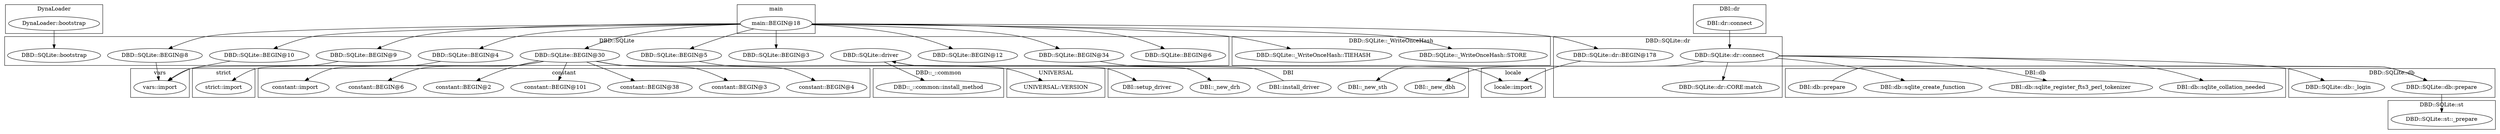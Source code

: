 digraph {
graph [overlap=false]
subgraph cluster_DBD_SQLite_st {
	label="DBD::SQLite::st";
	"DBD::SQLite::st::_prepare";
}
subgraph cluster_locale {
	label="locale";
	"locale::import";
}
subgraph cluster_DynaLoader {
	label="DynaLoader";
	"DynaLoader::bootstrap";
}
subgraph cluster_DBI {
	label="DBI";
	"DBI::_new_dbh";
	"DBI::install_driver";
	"DBI::_new_sth";
	"DBI::setup_driver";
	"DBI::_new_drh";
}
subgraph cluster_vars {
	label="vars";
	"vars::import";
}
subgraph cluster_main {
	label="main";
	"main::BEGIN@18";
}
subgraph cluster_strict {
	label="strict";
	"strict::import";
}
subgraph cluster_DBD_SQLite_dr {
	label="DBD::SQLite::dr";
	"DBD::SQLite::dr::connect";
	"DBD::SQLite::dr::BEGIN@178";
	"DBD::SQLite::dr::CORE:match";
}
subgraph cluster_DBI_db {
	label="DBI::db";
	"DBI::db::sqlite_create_function";
	"DBI::db::sqlite_collation_needed";
	"DBI::db::sqlite_register_fts3_perl_tokenizer";
	"DBI::db::prepare";
}
subgraph cluster_UNIVERSAL {
	label="UNIVERSAL";
	"UNIVERSAL::VERSION";
}
subgraph cluster_DBD_SQLite {
	label="DBD::SQLite";
	"DBD::SQLite::BEGIN@9";
	"DBD::SQLite::BEGIN@3";
	"DBD::SQLite::BEGIN@34";
	"DBD::SQLite::bootstrap";
	"DBD::SQLite::BEGIN@4";
	"DBD::SQLite::BEGIN@10";
	"DBD::SQLite::BEGIN@6";
	"DBD::SQLite::BEGIN@12";
	"DBD::SQLite::BEGIN@30";
	"DBD::SQLite::driver";
	"DBD::SQLite::BEGIN@8";
	"DBD::SQLite::BEGIN@5";
}
subgraph cluster_DBD_SQLite_db {
	label="DBD::SQLite::db";
	"DBD::SQLite::db::prepare";
	"DBD::SQLite::db::_login";
}
subgraph cluster_DBD_SQLite__WriteOnceHash {
	label="DBD::SQLite::_WriteOnceHash";
	"DBD::SQLite::_WriteOnceHash::STORE";
	"DBD::SQLite::_WriteOnceHash::TIEHASH";
}
subgraph cluster_DBI_dr {
	label="DBI::dr";
	"DBI::dr::connect";
}
subgraph cluster_constant {
	label="constant";
	"constant::import";
	"constant::BEGIN@4";
	"constant::BEGIN@3";
	"constant::BEGIN@38";
	"constant::BEGIN@101";
	"constant::BEGIN@2";
	"constant::BEGIN@6";
}
subgraph cluster_DBD___common {
	label="DBD::_::common";
	"DBD::_::common::install_method";
}
"DBD::SQLite::dr::connect" -> "DBI::db::sqlite_collation_needed";
"DBD::SQLite::BEGIN@34" -> "locale::import";
"DBD::SQLite::dr::BEGIN@178" -> "locale::import";
"DBD::SQLite::BEGIN@30" -> "constant::BEGIN@2";
"DBD::SQLite::db::prepare" -> "DBI::_new_sth";
"DBD::SQLite::BEGIN@30" -> "constant::BEGIN@4";
"DBD::SQLite::BEGIN@30" -> "constant::BEGIN@6";
"DBD::SQLite::BEGIN@30" -> "constant::import";
"main::BEGIN@18" -> "DBD::SQLite::BEGIN@9";
"main::BEGIN@18" -> "DBD::SQLite::BEGIN@34";
"DBD::SQLite::db::prepare" -> "DBD::SQLite::st::_prepare";
"main::BEGIN@18" -> "DBD::SQLite::BEGIN@12";
"DBD::SQLite::dr::connect" -> "DBD::SQLite::dr::CORE:match";
"DBD::SQLite::dr::connect" -> "DBI::db::sqlite_create_function";
"main::BEGIN@18" -> "DBD::SQLite::BEGIN@4";
"DBD::SQLite::driver" -> "DBD::_::common::install_method";
"DBD::SQLite::dr::connect" -> "DBI::_new_dbh";
"DBI::install_driver" -> "DBD::SQLite::driver";
"DBD::SQLite::driver" -> "DBI::_new_drh";
"main::BEGIN@18" -> "DBD::SQLite::BEGIN@8";
"main::BEGIN@18" -> "DBD::SQLite::dr::BEGIN@178";
"DBD::SQLite::BEGIN@30" -> "constant::BEGIN@38";
"DBD::SQLite::dr::connect" -> "DBD::SQLite::db::_login";
"DBI::db::prepare" -> "DBD::SQLite::db::prepare";
"DBD::SQLite::dr::connect" -> "DBI::db::sqlite_register_fts3_perl_tokenizer";
"DBD::SQLite::BEGIN@9" -> "vars::import";
"DBD::SQLite::BEGIN@10" -> "vars::import";
"DBD::SQLite::BEGIN@8" -> "vars::import";
"DynaLoader::bootstrap" -> "DBD::SQLite::bootstrap";
"main::BEGIN@18" -> "DBD::SQLite::_WriteOnceHash::TIEHASH";
"main::BEGIN@18" -> "DBD::SQLite::BEGIN@5";
"main::BEGIN@18" -> "DBD::SQLite::BEGIN@3";
"DBD::SQLite::BEGIN@30" -> "constant::BEGIN@3";
"main::BEGIN@18" -> "DBD::SQLite::BEGIN@10";
"main::BEGIN@18" -> "DBD::SQLite::BEGIN@6";
"DBD::SQLite::driver" -> "DBI::setup_driver";
"main::BEGIN@18" -> "DBD::SQLite::BEGIN@30";
"DBI::dr::connect" -> "DBD::SQLite::dr::connect";
"main::BEGIN@18" -> "DBD::SQLite::_WriteOnceHash::STORE";
"DBD::SQLite::BEGIN@5" -> "UNIVERSAL::VERSION";
"DBD::SQLite::BEGIN@4" -> "strict::import";
"DBD::SQLite::BEGIN@30" -> "constant::BEGIN@101";
}
